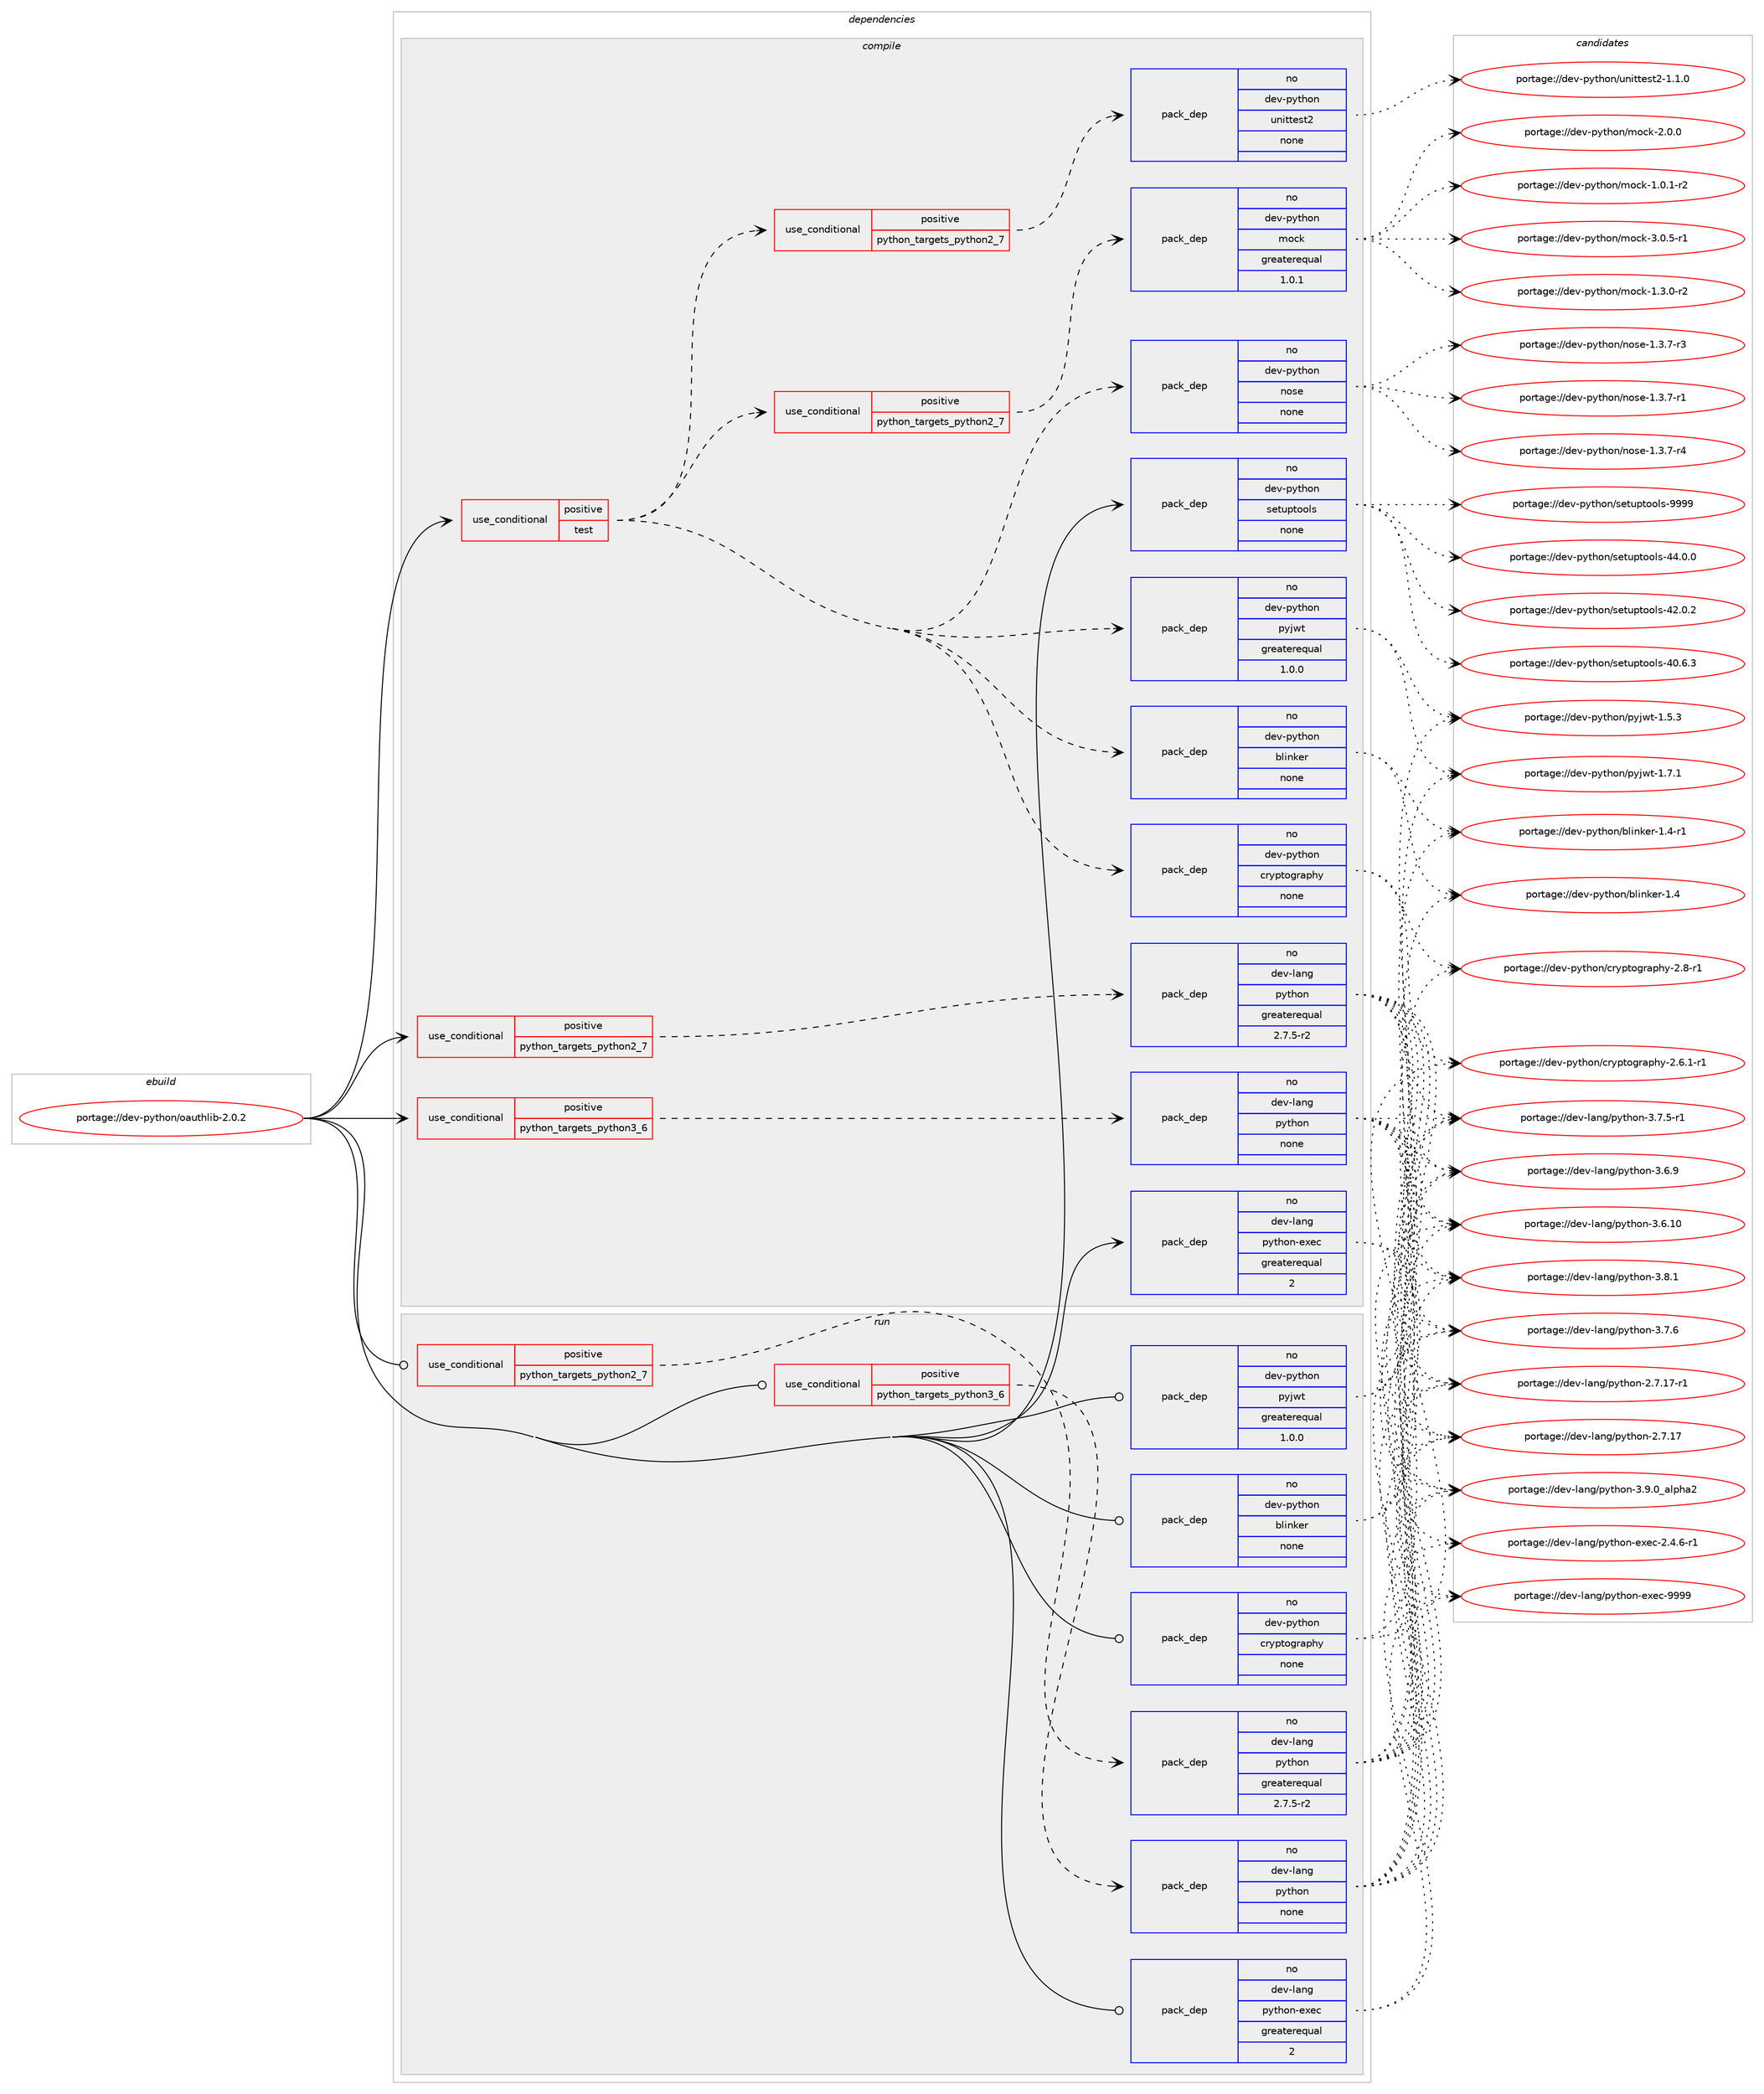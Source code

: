 digraph prolog {

# *************
# Graph options
# *************

newrank=true;
concentrate=true;
compound=true;
graph [rankdir=LR,fontname=Helvetica,fontsize=10,ranksep=1.5];#, ranksep=2.5, nodesep=0.2];
edge  [arrowhead=vee];
node  [fontname=Helvetica,fontsize=10];

# **********
# The ebuild
# **********

subgraph cluster_leftcol {
color=gray;
rank=same;
label=<<i>ebuild</i>>;
id [label="portage://dev-python/oauthlib-2.0.2", color=red, width=4, href="../dev-python/oauthlib-2.0.2.svg"];
}

# ****************
# The dependencies
# ****************

subgraph cluster_midcol {
color=gray;
label=<<i>dependencies</i>>;
subgraph cluster_compile {
fillcolor="#eeeeee";
style=filled;
label=<<i>compile</i>>;
subgraph cond111956 {
dependency447117 [label=<<TABLE BORDER="0" CELLBORDER="1" CELLSPACING="0" CELLPADDING="4"><TR><TD ROWSPAN="3" CELLPADDING="10">use_conditional</TD></TR><TR><TD>positive</TD></TR><TR><TD>python_targets_python2_7</TD></TR></TABLE>>, shape=none, color=red];
subgraph pack330186 {
dependency447118 [label=<<TABLE BORDER="0" CELLBORDER="1" CELLSPACING="0" CELLPADDING="4" WIDTH="220"><TR><TD ROWSPAN="6" CELLPADDING="30">pack_dep</TD></TR><TR><TD WIDTH="110">no</TD></TR><TR><TD>dev-lang</TD></TR><TR><TD>python</TD></TR><TR><TD>greaterequal</TD></TR><TR><TD>2.7.5-r2</TD></TR></TABLE>>, shape=none, color=blue];
}
dependency447117:e -> dependency447118:w [weight=20,style="dashed",arrowhead="vee"];
}
id:e -> dependency447117:w [weight=20,style="solid",arrowhead="vee"];
subgraph cond111957 {
dependency447119 [label=<<TABLE BORDER="0" CELLBORDER="1" CELLSPACING="0" CELLPADDING="4"><TR><TD ROWSPAN="3" CELLPADDING="10">use_conditional</TD></TR><TR><TD>positive</TD></TR><TR><TD>python_targets_python3_6</TD></TR></TABLE>>, shape=none, color=red];
subgraph pack330187 {
dependency447120 [label=<<TABLE BORDER="0" CELLBORDER="1" CELLSPACING="0" CELLPADDING="4" WIDTH="220"><TR><TD ROWSPAN="6" CELLPADDING="30">pack_dep</TD></TR><TR><TD WIDTH="110">no</TD></TR><TR><TD>dev-lang</TD></TR><TR><TD>python</TD></TR><TR><TD>none</TD></TR><TR><TD></TD></TR></TABLE>>, shape=none, color=blue];
}
dependency447119:e -> dependency447120:w [weight=20,style="dashed",arrowhead="vee"];
}
id:e -> dependency447119:w [weight=20,style="solid",arrowhead="vee"];
subgraph cond111958 {
dependency447121 [label=<<TABLE BORDER="0" CELLBORDER="1" CELLSPACING="0" CELLPADDING="4"><TR><TD ROWSPAN="3" CELLPADDING="10">use_conditional</TD></TR><TR><TD>positive</TD></TR><TR><TD>test</TD></TR></TABLE>>, shape=none, color=red];
subgraph pack330188 {
dependency447122 [label=<<TABLE BORDER="0" CELLBORDER="1" CELLSPACING="0" CELLPADDING="4" WIDTH="220"><TR><TD ROWSPAN="6" CELLPADDING="30">pack_dep</TD></TR><TR><TD WIDTH="110">no</TD></TR><TR><TD>dev-python</TD></TR><TR><TD>pyjwt</TD></TR><TR><TD>greaterequal</TD></TR><TR><TD>1.0.0</TD></TR></TABLE>>, shape=none, color=blue];
}
dependency447121:e -> dependency447122:w [weight=20,style="dashed",arrowhead="vee"];
subgraph pack330189 {
dependency447123 [label=<<TABLE BORDER="0" CELLBORDER="1" CELLSPACING="0" CELLPADDING="4" WIDTH="220"><TR><TD ROWSPAN="6" CELLPADDING="30">pack_dep</TD></TR><TR><TD WIDTH="110">no</TD></TR><TR><TD>dev-python</TD></TR><TR><TD>blinker</TD></TR><TR><TD>none</TD></TR><TR><TD></TD></TR></TABLE>>, shape=none, color=blue];
}
dependency447121:e -> dependency447123:w [weight=20,style="dashed",arrowhead="vee"];
subgraph pack330190 {
dependency447124 [label=<<TABLE BORDER="0" CELLBORDER="1" CELLSPACING="0" CELLPADDING="4" WIDTH="220"><TR><TD ROWSPAN="6" CELLPADDING="30">pack_dep</TD></TR><TR><TD WIDTH="110">no</TD></TR><TR><TD>dev-python</TD></TR><TR><TD>cryptography</TD></TR><TR><TD>none</TD></TR><TR><TD></TD></TR></TABLE>>, shape=none, color=blue];
}
dependency447121:e -> dependency447124:w [weight=20,style="dashed",arrowhead="vee"];
subgraph pack330191 {
dependency447125 [label=<<TABLE BORDER="0" CELLBORDER="1" CELLSPACING="0" CELLPADDING="4" WIDTH="220"><TR><TD ROWSPAN="6" CELLPADDING="30">pack_dep</TD></TR><TR><TD WIDTH="110">no</TD></TR><TR><TD>dev-python</TD></TR><TR><TD>nose</TD></TR><TR><TD>none</TD></TR><TR><TD></TD></TR></TABLE>>, shape=none, color=blue];
}
dependency447121:e -> dependency447125:w [weight=20,style="dashed",arrowhead="vee"];
subgraph cond111959 {
dependency447126 [label=<<TABLE BORDER="0" CELLBORDER="1" CELLSPACING="0" CELLPADDING="4"><TR><TD ROWSPAN="3" CELLPADDING="10">use_conditional</TD></TR><TR><TD>positive</TD></TR><TR><TD>python_targets_python2_7</TD></TR></TABLE>>, shape=none, color=red];
subgraph pack330192 {
dependency447127 [label=<<TABLE BORDER="0" CELLBORDER="1" CELLSPACING="0" CELLPADDING="4" WIDTH="220"><TR><TD ROWSPAN="6" CELLPADDING="30">pack_dep</TD></TR><TR><TD WIDTH="110">no</TD></TR><TR><TD>dev-python</TD></TR><TR><TD>mock</TD></TR><TR><TD>greaterequal</TD></TR><TR><TD>1.0.1</TD></TR></TABLE>>, shape=none, color=blue];
}
dependency447126:e -> dependency447127:w [weight=20,style="dashed",arrowhead="vee"];
}
dependency447121:e -> dependency447126:w [weight=20,style="dashed",arrowhead="vee"];
subgraph cond111960 {
dependency447128 [label=<<TABLE BORDER="0" CELLBORDER="1" CELLSPACING="0" CELLPADDING="4"><TR><TD ROWSPAN="3" CELLPADDING="10">use_conditional</TD></TR><TR><TD>positive</TD></TR><TR><TD>python_targets_python2_7</TD></TR></TABLE>>, shape=none, color=red];
subgraph pack330193 {
dependency447129 [label=<<TABLE BORDER="0" CELLBORDER="1" CELLSPACING="0" CELLPADDING="4" WIDTH="220"><TR><TD ROWSPAN="6" CELLPADDING="30">pack_dep</TD></TR><TR><TD WIDTH="110">no</TD></TR><TR><TD>dev-python</TD></TR><TR><TD>unittest2</TD></TR><TR><TD>none</TD></TR><TR><TD></TD></TR></TABLE>>, shape=none, color=blue];
}
dependency447128:e -> dependency447129:w [weight=20,style="dashed",arrowhead="vee"];
}
dependency447121:e -> dependency447128:w [weight=20,style="dashed",arrowhead="vee"];
}
id:e -> dependency447121:w [weight=20,style="solid",arrowhead="vee"];
subgraph pack330194 {
dependency447130 [label=<<TABLE BORDER="0" CELLBORDER="1" CELLSPACING="0" CELLPADDING="4" WIDTH="220"><TR><TD ROWSPAN="6" CELLPADDING="30">pack_dep</TD></TR><TR><TD WIDTH="110">no</TD></TR><TR><TD>dev-lang</TD></TR><TR><TD>python-exec</TD></TR><TR><TD>greaterequal</TD></TR><TR><TD>2</TD></TR></TABLE>>, shape=none, color=blue];
}
id:e -> dependency447130:w [weight=20,style="solid",arrowhead="vee"];
subgraph pack330195 {
dependency447131 [label=<<TABLE BORDER="0" CELLBORDER="1" CELLSPACING="0" CELLPADDING="4" WIDTH="220"><TR><TD ROWSPAN="6" CELLPADDING="30">pack_dep</TD></TR><TR><TD WIDTH="110">no</TD></TR><TR><TD>dev-python</TD></TR><TR><TD>setuptools</TD></TR><TR><TD>none</TD></TR><TR><TD></TD></TR></TABLE>>, shape=none, color=blue];
}
id:e -> dependency447131:w [weight=20,style="solid",arrowhead="vee"];
}
subgraph cluster_compileandrun {
fillcolor="#eeeeee";
style=filled;
label=<<i>compile and run</i>>;
}
subgraph cluster_run {
fillcolor="#eeeeee";
style=filled;
label=<<i>run</i>>;
subgraph cond111961 {
dependency447132 [label=<<TABLE BORDER="0" CELLBORDER="1" CELLSPACING="0" CELLPADDING="4"><TR><TD ROWSPAN="3" CELLPADDING="10">use_conditional</TD></TR><TR><TD>positive</TD></TR><TR><TD>python_targets_python2_7</TD></TR></TABLE>>, shape=none, color=red];
subgraph pack330196 {
dependency447133 [label=<<TABLE BORDER="0" CELLBORDER="1" CELLSPACING="0" CELLPADDING="4" WIDTH="220"><TR><TD ROWSPAN="6" CELLPADDING="30">pack_dep</TD></TR><TR><TD WIDTH="110">no</TD></TR><TR><TD>dev-lang</TD></TR><TR><TD>python</TD></TR><TR><TD>greaterequal</TD></TR><TR><TD>2.7.5-r2</TD></TR></TABLE>>, shape=none, color=blue];
}
dependency447132:e -> dependency447133:w [weight=20,style="dashed",arrowhead="vee"];
}
id:e -> dependency447132:w [weight=20,style="solid",arrowhead="odot"];
subgraph cond111962 {
dependency447134 [label=<<TABLE BORDER="0" CELLBORDER="1" CELLSPACING="0" CELLPADDING="4"><TR><TD ROWSPAN="3" CELLPADDING="10">use_conditional</TD></TR><TR><TD>positive</TD></TR><TR><TD>python_targets_python3_6</TD></TR></TABLE>>, shape=none, color=red];
subgraph pack330197 {
dependency447135 [label=<<TABLE BORDER="0" CELLBORDER="1" CELLSPACING="0" CELLPADDING="4" WIDTH="220"><TR><TD ROWSPAN="6" CELLPADDING="30">pack_dep</TD></TR><TR><TD WIDTH="110">no</TD></TR><TR><TD>dev-lang</TD></TR><TR><TD>python</TD></TR><TR><TD>none</TD></TR><TR><TD></TD></TR></TABLE>>, shape=none, color=blue];
}
dependency447134:e -> dependency447135:w [weight=20,style="dashed",arrowhead="vee"];
}
id:e -> dependency447134:w [weight=20,style="solid",arrowhead="odot"];
subgraph pack330198 {
dependency447136 [label=<<TABLE BORDER="0" CELLBORDER="1" CELLSPACING="0" CELLPADDING="4" WIDTH="220"><TR><TD ROWSPAN="6" CELLPADDING="30">pack_dep</TD></TR><TR><TD WIDTH="110">no</TD></TR><TR><TD>dev-lang</TD></TR><TR><TD>python-exec</TD></TR><TR><TD>greaterequal</TD></TR><TR><TD>2</TD></TR></TABLE>>, shape=none, color=blue];
}
id:e -> dependency447136:w [weight=20,style="solid",arrowhead="odot"];
subgraph pack330199 {
dependency447137 [label=<<TABLE BORDER="0" CELLBORDER="1" CELLSPACING="0" CELLPADDING="4" WIDTH="220"><TR><TD ROWSPAN="6" CELLPADDING="30">pack_dep</TD></TR><TR><TD WIDTH="110">no</TD></TR><TR><TD>dev-python</TD></TR><TR><TD>blinker</TD></TR><TR><TD>none</TD></TR><TR><TD></TD></TR></TABLE>>, shape=none, color=blue];
}
id:e -> dependency447137:w [weight=20,style="solid",arrowhead="odot"];
subgraph pack330200 {
dependency447138 [label=<<TABLE BORDER="0" CELLBORDER="1" CELLSPACING="0" CELLPADDING="4" WIDTH="220"><TR><TD ROWSPAN="6" CELLPADDING="30">pack_dep</TD></TR><TR><TD WIDTH="110">no</TD></TR><TR><TD>dev-python</TD></TR><TR><TD>cryptography</TD></TR><TR><TD>none</TD></TR><TR><TD></TD></TR></TABLE>>, shape=none, color=blue];
}
id:e -> dependency447138:w [weight=20,style="solid",arrowhead="odot"];
subgraph pack330201 {
dependency447139 [label=<<TABLE BORDER="0" CELLBORDER="1" CELLSPACING="0" CELLPADDING="4" WIDTH="220"><TR><TD ROWSPAN="6" CELLPADDING="30">pack_dep</TD></TR><TR><TD WIDTH="110">no</TD></TR><TR><TD>dev-python</TD></TR><TR><TD>pyjwt</TD></TR><TR><TD>greaterequal</TD></TR><TR><TD>1.0.0</TD></TR></TABLE>>, shape=none, color=blue];
}
id:e -> dependency447139:w [weight=20,style="solid",arrowhead="odot"];
}
}

# **************
# The candidates
# **************

subgraph cluster_choices {
rank=same;
color=gray;
label=<<i>candidates</i>>;

subgraph choice330186 {
color=black;
nodesep=1;
choice10010111845108971101034711212111610411111045514657464895971081121049750 [label="portage://dev-lang/python-3.9.0_alpha2", color=red, width=4,href="../dev-lang/python-3.9.0_alpha2.svg"];
choice100101118451089711010347112121116104111110455146564649 [label="portage://dev-lang/python-3.8.1", color=red, width=4,href="../dev-lang/python-3.8.1.svg"];
choice100101118451089711010347112121116104111110455146554654 [label="portage://dev-lang/python-3.7.6", color=red, width=4,href="../dev-lang/python-3.7.6.svg"];
choice1001011184510897110103471121211161041111104551465546534511449 [label="portage://dev-lang/python-3.7.5-r1", color=red, width=4,href="../dev-lang/python-3.7.5-r1.svg"];
choice100101118451089711010347112121116104111110455146544657 [label="portage://dev-lang/python-3.6.9", color=red, width=4,href="../dev-lang/python-3.6.9.svg"];
choice10010111845108971101034711212111610411111045514654464948 [label="portage://dev-lang/python-3.6.10", color=red, width=4,href="../dev-lang/python-3.6.10.svg"];
choice100101118451089711010347112121116104111110455046554649554511449 [label="portage://dev-lang/python-2.7.17-r1", color=red, width=4,href="../dev-lang/python-2.7.17-r1.svg"];
choice10010111845108971101034711212111610411111045504655464955 [label="portage://dev-lang/python-2.7.17", color=red, width=4,href="../dev-lang/python-2.7.17.svg"];
dependency447118:e -> choice10010111845108971101034711212111610411111045514657464895971081121049750:w [style=dotted,weight="100"];
dependency447118:e -> choice100101118451089711010347112121116104111110455146564649:w [style=dotted,weight="100"];
dependency447118:e -> choice100101118451089711010347112121116104111110455146554654:w [style=dotted,weight="100"];
dependency447118:e -> choice1001011184510897110103471121211161041111104551465546534511449:w [style=dotted,weight="100"];
dependency447118:e -> choice100101118451089711010347112121116104111110455146544657:w [style=dotted,weight="100"];
dependency447118:e -> choice10010111845108971101034711212111610411111045514654464948:w [style=dotted,weight="100"];
dependency447118:e -> choice100101118451089711010347112121116104111110455046554649554511449:w [style=dotted,weight="100"];
dependency447118:e -> choice10010111845108971101034711212111610411111045504655464955:w [style=dotted,weight="100"];
}
subgraph choice330187 {
color=black;
nodesep=1;
choice10010111845108971101034711212111610411111045514657464895971081121049750 [label="portage://dev-lang/python-3.9.0_alpha2", color=red, width=4,href="../dev-lang/python-3.9.0_alpha2.svg"];
choice100101118451089711010347112121116104111110455146564649 [label="portage://dev-lang/python-3.8.1", color=red, width=4,href="../dev-lang/python-3.8.1.svg"];
choice100101118451089711010347112121116104111110455146554654 [label="portage://dev-lang/python-3.7.6", color=red, width=4,href="../dev-lang/python-3.7.6.svg"];
choice1001011184510897110103471121211161041111104551465546534511449 [label="portage://dev-lang/python-3.7.5-r1", color=red, width=4,href="../dev-lang/python-3.7.5-r1.svg"];
choice100101118451089711010347112121116104111110455146544657 [label="portage://dev-lang/python-3.6.9", color=red, width=4,href="../dev-lang/python-3.6.9.svg"];
choice10010111845108971101034711212111610411111045514654464948 [label="portage://dev-lang/python-3.6.10", color=red, width=4,href="../dev-lang/python-3.6.10.svg"];
choice100101118451089711010347112121116104111110455046554649554511449 [label="portage://dev-lang/python-2.7.17-r1", color=red, width=4,href="../dev-lang/python-2.7.17-r1.svg"];
choice10010111845108971101034711212111610411111045504655464955 [label="portage://dev-lang/python-2.7.17", color=red, width=4,href="../dev-lang/python-2.7.17.svg"];
dependency447120:e -> choice10010111845108971101034711212111610411111045514657464895971081121049750:w [style=dotted,weight="100"];
dependency447120:e -> choice100101118451089711010347112121116104111110455146564649:w [style=dotted,weight="100"];
dependency447120:e -> choice100101118451089711010347112121116104111110455146554654:w [style=dotted,weight="100"];
dependency447120:e -> choice1001011184510897110103471121211161041111104551465546534511449:w [style=dotted,weight="100"];
dependency447120:e -> choice100101118451089711010347112121116104111110455146544657:w [style=dotted,weight="100"];
dependency447120:e -> choice10010111845108971101034711212111610411111045514654464948:w [style=dotted,weight="100"];
dependency447120:e -> choice100101118451089711010347112121116104111110455046554649554511449:w [style=dotted,weight="100"];
dependency447120:e -> choice10010111845108971101034711212111610411111045504655464955:w [style=dotted,weight="100"];
}
subgraph choice330188 {
color=black;
nodesep=1;
choice1001011184511212111610411111047112121106119116454946554649 [label="portage://dev-python/pyjwt-1.7.1", color=red, width=4,href="../dev-python/pyjwt-1.7.1.svg"];
choice1001011184511212111610411111047112121106119116454946534651 [label="portage://dev-python/pyjwt-1.5.3", color=red, width=4,href="../dev-python/pyjwt-1.5.3.svg"];
dependency447122:e -> choice1001011184511212111610411111047112121106119116454946554649:w [style=dotted,weight="100"];
dependency447122:e -> choice1001011184511212111610411111047112121106119116454946534651:w [style=dotted,weight="100"];
}
subgraph choice330189 {
color=black;
nodesep=1;
choice100101118451121211161041111104798108105110107101114454946524511449 [label="portage://dev-python/blinker-1.4-r1", color=red, width=4,href="../dev-python/blinker-1.4-r1.svg"];
choice10010111845112121116104111110479810810511010710111445494652 [label="portage://dev-python/blinker-1.4", color=red, width=4,href="../dev-python/blinker-1.4.svg"];
dependency447123:e -> choice100101118451121211161041111104798108105110107101114454946524511449:w [style=dotted,weight="100"];
dependency447123:e -> choice10010111845112121116104111110479810810511010710111445494652:w [style=dotted,weight="100"];
}
subgraph choice330190 {
color=black;
nodesep=1;
choice10010111845112121116104111110479911412111211611110311497112104121455046564511449 [label="portage://dev-python/cryptography-2.8-r1", color=red, width=4,href="../dev-python/cryptography-2.8-r1.svg"];
choice100101118451121211161041111104799114121112116111103114971121041214550465446494511449 [label="portage://dev-python/cryptography-2.6.1-r1", color=red, width=4,href="../dev-python/cryptography-2.6.1-r1.svg"];
dependency447124:e -> choice10010111845112121116104111110479911412111211611110311497112104121455046564511449:w [style=dotted,weight="100"];
dependency447124:e -> choice100101118451121211161041111104799114121112116111103114971121041214550465446494511449:w [style=dotted,weight="100"];
}
subgraph choice330191 {
color=black;
nodesep=1;
choice10010111845112121116104111110471101111151014549465146554511452 [label="portage://dev-python/nose-1.3.7-r4", color=red, width=4,href="../dev-python/nose-1.3.7-r4.svg"];
choice10010111845112121116104111110471101111151014549465146554511451 [label="portage://dev-python/nose-1.3.7-r3", color=red, width=4,href="../dev-python/nose-1.3.7-r3.svg"];
choice10010111845112121116104111110471101111151014549465146554511449 [label="portage://dev-python/nose-1.3.7-r1", color=red, width=4,href="../dev-python/nose-1.3.7-r1.svg"];
dependency447125:e -> choice10010111845112121116104111110471101111151014549465146554511452:w [style=dotted,weight="100"];
dependency447125:e -> choice10010111845112121116104111110471101111151014549465146554511451:w [style=dotted,weight="100"];
dependency447125:e -> choice10010111845112121116104111110471101111151014549465146554511449:w [style=dotted,weight="100"];
}
subgraph choice330192 {
color=black;
nodesep=1;
choice1001011184511212111610411111047109111991074551464846534511449 [label="portage://dev-python/mock-3.0.5-r1", color=red, width=4,href="../dev-python/mock-3.0.5-r1.svg"];
choice100101118451121211161041111104710911199107455046484648 [label="portage://dev-python/mock-2.0.0", color=red, width=4,href="../dev-python/mock-2.0.0.svg"];
choice1001011184511212111610411111047109111991074549465146484511450 [label="portage://dev-python/mock-1.3.0-r2", color=red, width=4,href="../dev-python/mock-1.3.0-r2.svg"];
choice1001011184511212111610411111047109111991074549464846494511450 [label="portage://dev-python/mock-1.0.1-r2", color=red, width=4,href="../dev-python/mock-1.0.1-r2.svg"];
dependency447127:e -> choice1001011184511212111610411111047109111991074551464846534511449:w [style=dotted,weight="100"];
dependency447127:e -> choice100101118451121211161041111104710911199107455046484648:w [style=dotted,weight="100"];
dependency447127:e -> choice1001011184511212111610411111047109111991074549465146484511450:w [style=dotted,weight="100"];
dependency447127:e -> choice1001011184511212111610411111047109111991074549464846494511450:w [style=dotted,weight="100"];
}
subgraph choice330193 {
color=black;
nodesep=1;
choice100101118451121211161041111104711711010511611610111511650454946494648 [label="portage://dev-python/unittest2-1.1.0", color=red, width=4,href="../dev-python/unittest2-1.1.0.svg"];
dependency447129:e -> choice100101118451121211161041111104711711010511611610111511650454946494648:w [style=dotted,weight="100"];
}
subgraph choice330194 {
color=black;
nodesep=1;
choice10010111845108971101034711212111610411111045101120101994557575757 [label="portage://dev-lang/python-exec-9999", color=red, width=4,href="../dev-lang/python-exec-9999.svg"];
choice10010111845108971101034711212111610411111045101120101994550465246544511449 [label="portage://dev-lang/python-exec-2.4.6-r1", color=red, width=4,href="../dev-lang/python-exec-2.4.6-r1.svg"];
dependency447130:e -> choice10010111845108971101034711212111610411111045101120101994557575757:w [style=dotted,weight="100"];
dependency447130:e -> choice10010111845108971101034711212111610411111045101120101994550465246544511449:w [style=dotted,weight="100"];
}
subgraph choice330195 {
color=black;
nodesep=1;
choice10010111845112121116104111110471151011161171121161111111081154557575757 [label="portage://dev-python/setuptools-9999", color=red, width=4,href="../dev-python/setuptools-9999.svg"];
choice100101118451121211161041111104711510111611711211611111110811545525246484648 [label="portage://dev-python/setuptools-44.0.0", color=red, width=4,href="../dev-python/setuptools-44.0.0.svg"];
choice100101118451121211161041111104711510111611711211611111110811545525046484650 [label="portage://dev-python/setuptools-42.0.2", color=red, width=4,href="../dev-python/setuptools-42.0.2.svg"];
choice100101118451121211161041111104711510111611711211611111110811545524846544651 [label="portage://dev-python/setuptools-40.6.3", color=red, width=4,href="../dev-python/setuptools-40.6.3.svg"];
dependency447131:e -> choice10010111845112121116104111110471151011161171121161111111081154557575757:w [style=dotted,weight="100"];
dependency447131:e -> choice100101118451121211161041111104711510111611711211611111110811545525246484648:w [style=dotted,weight="100"];
dependency447131:e -> choice100101118451121211161041111104711510111611711211611111110811545525046484650:w [style=dotted,weight="100"];
dependency447131:e -> choice100101118451121211161041111104711510111611711211611111110811545524846544651:w [style=dotted,weight="100"];
}
subgraph choice330196 {
color=black;
nodesep=1;
choice10010111845108971101034711212111610411111045514657464895971081121049750 [label="portage://dev-lang/python-3.9.0_alpha2", color=red, width=4,href="../dev-lang/python-3.9.0_alpha2.svg"];
choice100101118451089711010347112121116104111110455146564649 [label="portage://dev-lang/python-3.8.1", color=red, width=4,href="../dev-lang/python-3.8.1.svg"];
choice100101118451089711010347112121116104111110455146554654 [label="portage://dev-lang/python-3.7.6", color=red, width=4,href="../dev-lang/python-3.7.6.svg"];
choice1001011184510897110103471121211161041111104551465546534511449 [label="portage://dev-lang/python-3.7.5-r1", color=red, width=4,href="../dev-lang/python-3.7.5-r1.svg"];
choice100101118451089711010347112121116104111110455146544657 [label="portage://dev-lang/python-3.6.9", color=red, width=4,href="../dev-lang/python-3.6.9.svg"];
choice10010111845108971101034711212111610411111045514654464948 [label="portage://dev-lang/python-3.6.10", color=red, width=4,href="../dev-lang/python-3.6.10.svg"];
choice100101118451089711010347112121116104111110455046554649554511449 [label="portage://dev-lang/python-2.7.17-r1", color=red, width=4,href="../dev-lang/python-2.7.17-r1.svg"];
choice10010111845108971101034711212111610411111045504655464955 [label="portage://dev-lang/python-2.7.17", color=red, width=4,href="../dev-lang/python-2.7.17.svg"];
dependency447133:e -> choice10010111845108971101034711212111610411111045514657464895971081121049750:w [style=dotted,weight="100"];
dependency447133:e -> choice100101118451089711010347112121116104111110455146564649:w [style=dotted,weight="100"];
dependency447133:e -> choice100101118451089711010347112121116104111110455146554654:w [style=dotted,weight="100"];
dependency447133:e -> choice1001011184510897110103471121211161041111104551465546534511449:w [style=dotted,weight="100"];
dependency447133:e -> choice100101118451089711010347112121116104111110455146544657:w [style=dotted,weight="100"];
dependency447133:e -> choice10010111845108971101034711212111610411111045514654464948:w [style=dotted,weight="100"];
dependency447133:e -> choice100101118451089711010347112121116104111110455046554649554511449:w [style=dotted,weight="100"];
dependency447133:e -> choice10010111845108971101034711212111610411111045504655464955:w [style=dotted,weight="100"];
}
subgraph choice330197 {
color=black;
nodesep=1;
choice10010111845108971101034711212111610411111045514657464895971081121049750 [label="portage://dev-lang/python-3.9.0_alpha2", color=red, width=4,href="../dev-lang/python-3.9.0_alpha2.svg"];
choice100101118451089711010347112121116104111110455146564649 [label="portage://dev-lang/python-3.8.1", color=red, width=4,href="../dev-lang/python-3.8.1.svg"];
choice100101118451089711010347112121116104111110455146554654 [label="portage://dev-lang/python-3.7.6", color=red, width=4,href="../dev-lang/python-3.7.6.svg"];
choice1001011184510897110103471121211161041111104551465546534511449 [label="portage://dev-lang/python-3.7.5-r1", color=red, width=4,href="../dev-lang/python-3.7.5-r1.svg"];
choice100101118451089711010347112121116104111110455146544657 [label="portage://dev-lang/python-3.6.9", color=red, width=4,href="../dev-lang/python-3.6.9.svg"];
choice10010111845108971101034711212111610411111045514654464948 [label="portage://dev-lang/python-3.6.10", color=red, width=4,href="../dev-lang/python-3.6.10.svg"];
choice100101118451089711010347112121116104111110455046554649554511449 [label="portage://dev-lang/python-2.7.17-r1", color=red, width=4,href="../dev-lang/python-2.7.17-r1.svg"];
choice10010111845108971101034711212111610411111045504655464955 [label="portage://dev-lang/python-2.7.17", color=red, width=4,href="../dev-lang/python-2.7.17.svg"];
dependency447135:e -> choice10010111845108971101034711212111610411111045514657464895971081121049750:w [style=dotted,weight="100"];
dependency447135:e -> choice100101118451089711010347112121116104111110455146564649:w [style=dotted,weight="100"];
dependency447135:e -> choice100101118451089711010347112121116104111110455146554654:w [style=dotted,weight="100"];
dependency447135:e -> choice1001011184510897110103471121211161041111104551465546534511449:w [style=dotted,weight="100"];
dependency447135:e -> choice100101118451089711010347112121116104111110455146544657:w [style=dotted,weight="100"];
dependency447135:e -> choice10010111845108971101034711212111610411111045514654464948:w [style=dotted,weight="100"];
dependency447135:e -> choice100101118451089711010347112121116104111110455046554649554511449:w [style=dotted,weight="100"];
dependency447135:e -> choice10010111845108971101034711212111610411111045504655464955:w [style=dotted,weight="100"];
}
subgraph choice330198 {
color=black;
nodesep=1;
choice10010111845108971101034711212111610411111045101120101994557575757 [label="portage://dev-lang/python-exec-9999", color=red, width=4,href="../dev-lang/python-exec-9999.svg"];
choice10010111845108971101034711212111610411111045101120101994550465246544511449 [label="portage://dev-lang/python-exec-2.4.6-r1", color=red, width=4,href="../dev-lang/python-exec-2.4.6-r1.svg"];
dependency447136:e -> choice10010111845108971101034711212111610411111045101120101994557575757:w [style=dotted,weight="100"];
dependency447136:e -> choice10010111845108971101034711212111610411111045101120101994550465246544511449:w [style=dotted,weight="100"];
}
subgraph choice330199 {
color=black;
nodesep=1;
choice100101118451121211161041111104798108105110107101114454946524511449 [label="portage://dev-python/blinker-1.4-r1", color=red, width=4,href="../dev-python/blinker-1.4-r1.svg"];
choice10010111845112121116104111110479810810511010710111445494652 [label="portage://dev-python/blinker-1.4", color=red, width=4,href="../dev-python/blinker-1.4.svg"];
dependency447137:e -> choice100101118451121211161041111104798108105110107101114454946524511449:w [style=dotted,weight="100"];
dependency447137:e -> choice10010111845112121116104111110479810810511010710111445494652:w [style=dotted,weight="100"];
}
subgraph choice330200 {
color=black;
nodesep=1;
choice10010111845112121116104111110479911412111211611110311497112104121455046564511449 [label="portage://dev-python/cryptography-2.8-r1", color=red, width=4,href="../dev-python/cryptography-2.8-r1.svg"];
choice100101118451121211161041111104799114121112116111103114971121041214550465446494511449 [label="portage://dev-python/cryptography-2.6.1-r1", color=red, width=4,href="../dev-python/cryptography-2.6.1-r1.svg"];
dependency447138:e -> choice10010111845112121116104111110479911412111211611110311497112104121455046564511449:w [style=dotted,weight="100"];
dependency447138:e -> choice100101118451121211161041111104799114121112116111103114971121041214550465446494511449:w [style=dotted,weight="100"];
}
subgraph choice330201 {
color=black;
nodesep=1;
choice1001011184511212111610411111047112121106119116454946554649 [label="portage://dev-python/pyjwt-1.7.1", color=red, width=4,href="../dev-python/pyjwt-1.7.1.svg"];
choice1001011184511212111610411111047112121106119116454946534651 [label="portage://dev-python/pyjwt-1.5.3", color=red, width=4,href="../dev-python/pyjwt-1.5.3.svg"];
dependency447139:e -> choice1001011184511212111610411111047112121106119116454946554649:w [style=dotted,weight="100"];
dependency447139:e -> choice1001011184511212111610411111047112121106119116454946534651:w [style=dotted,weight="100"];
}
}

}
